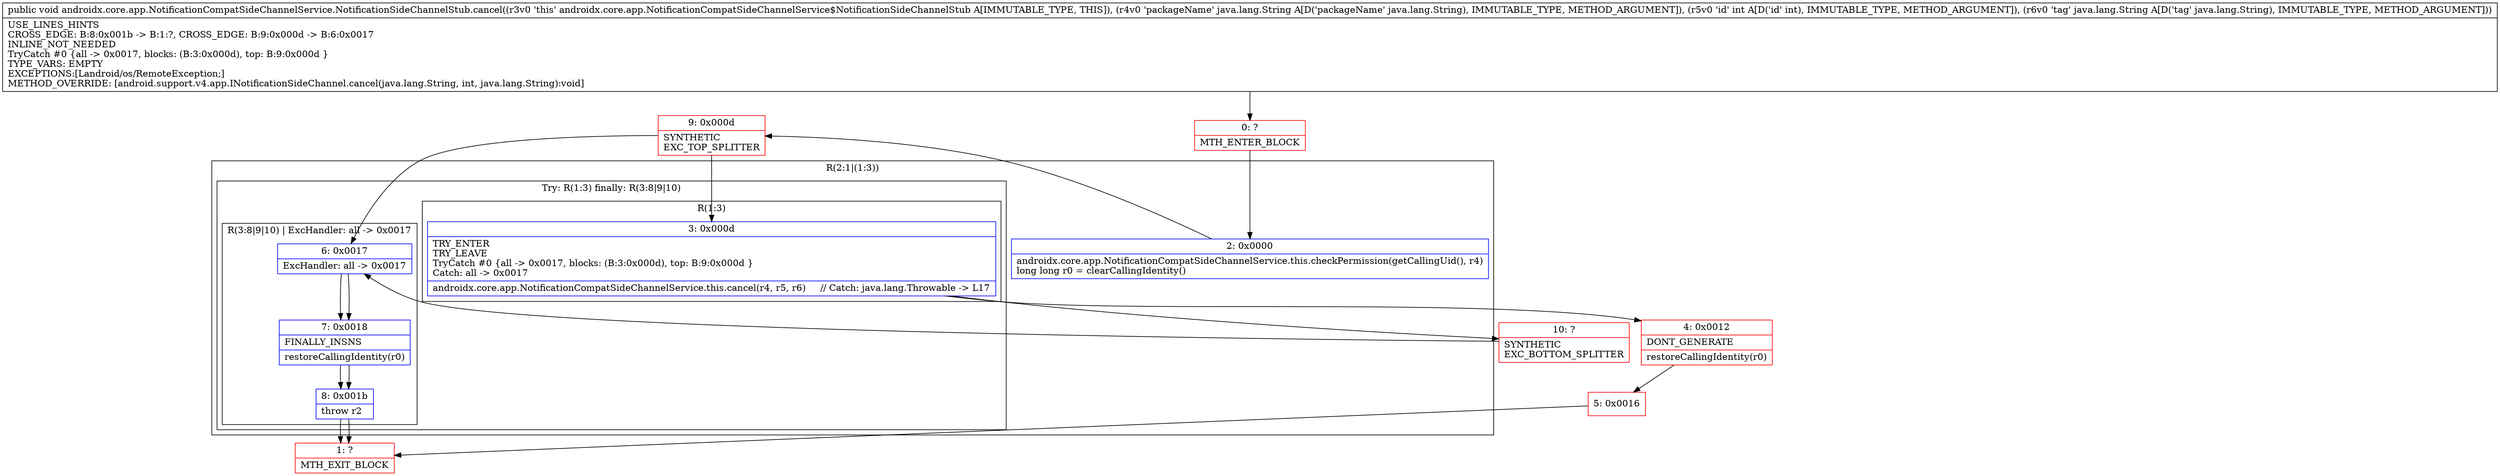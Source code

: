 digraph "CFG forandroidx.core.app.NotificationCompatSideChannelService.NotificationSideChannelStub.cancel(Ljava\/lang\/String;ILjava\/lang\/String;)V" {
subgraph cluster_Region_513333439 {
label = "R(2:1|(1:3))";
node [shape=record,color=blue];
Node_2 [shape=record,label="{2\:\ 0x0000|androidx.core.app.NotificationCompatSideChannelService.this.checkPermission(getCallingUid(), r4)\llong long r0 = clearCallingIdentity()\l}"];
subgraph cluster_TryCatchRegion_1976623584 {
label = "Try: R(1:3) finally: R(3:8|9|10)";
node [shape=record,color=blue];
subgraph cluster_Region_312744349 {
label = "R(1:3)";
node [shape=record,color=blue];
Node_3 [shape=record,label="{3\:\ 0x000d|TRY_ENTER\lTRY_LEAVE\lTryCatch #0 \{all \-\> 0x0017, blocks: (B:3:0x000d), top: B:9:0x000d \}\lCatch: all \-\> 0x0017\l|androidx.core.app.NotificationCompatSideChannelService.this.cancel(r4, r5, r6)     \/\/ Catch: java.lang.Throwable \-\> L17\l}"];
}
subgraph cluster_Region_813363652 {
label = "R(3:8|9|10) | ExcHandler: all \-\> 0x0017\l";
node [shape=record,color=blue];
Node_6 [shape=record,label="{6\:\ 0x0017|ExcHandler: all \-\> 0x0017\l}"];
Node_7 [shape=record,label="{7\:\ 0x0018|FINALLY_INSNS\l|restoreCallingIdentity(r0)\l}"];
Node_8 [shape=record,label="{8\:\ 0x001b|throw r2\l}"];
}
}
}
subgraph cluster_Region_813363652 {
label = "R(3:8|9|10) | ExcHandler: all \-\> 0x0017\l";
node [shape=record,color=blue];
Node_6 [shape=record,label="{6\:\ 0x0017|ExcHandler: all \-\> 0x0017\l}"];
Node_7 [shape=record,label="{7\:\ 0x0018|FINALLY_INSNS\l|restoreCallingIdentity(r0)\l}"];
Node_8 [shape=record,label="{8\:\ 0x001b|throw r2\l}"];
}
Node_0 [shape=record,color=red,label="{0\:\ ?|MTH_ENTER_BLOCK\l}"];
Node_9 [shape=record,color=red,label="{9\:\ 0x000d|SYNTHETIC\lEXC_TOP_SPLITTER\l}"];
Node_4 [shape=record,color=red,label="{4\:\ 0x0012|DONT_GENERATE\l|restoreCallingIdentity(r0)\l}"];
Node_5 [shape=record,color=red,label="{5\:\ 0x0016}"];
Node_1 [shape=record,color=red,label="{1\:\ ?|MTH_EXIT_BLOCK\l}"];
Node_10 [shape=record,color=red,label="{10\:\ ?|SYNTHETIC\lEXC_BOTTOM_SPLITTER\l}"];
MethodNode[shape=record,label="{public void androidx.core.app.NotificationCompatSideChannelService.NotificationSideChannelStub.cancel((r3v0 'this' androidx.core.app.NotificationCompatSideChannelService$NotificationSideChannelStub A[IMMUTABLE_TYPE, THIS]), (r4v0 'packageName' java.lang.String A[D('packageName' java.lang.String), IMMUTABLE_TYPE, METHOD_ARGUMENT]), (r5v0 'id' int A[D('id' int), IMMUTABLE_TYPE, METHOD_ARGUMENT]), (r6v0 'tag' java.lang.String A[D('tag' java.lang.String), IMMUTABLE_TYPE, METHOD_ARGUMENT]))  | USE_LINES_HINTS\lCROSS_EDGE: B:8:0x001b \-\> B:1:?, CROSS_EDGE: B:9:0x000d \-\> B:6:0x0017\lINLINE_NOT_NEEDED\lTryCatch #0 \{all \-\> 0x0017, blocks: (B:3:0x000d), top: B:9:0x000d \}\lTYPE_VARS: EMPTY\lEXCEPTIONS:[Landroid\/os\/RemoteException;]\lMETHOD_OVERRIDE: [android.support.v4.app.INotificationSideChannel.cancel(java.lang.String, int, java.lang.String):void]\l}"];
MethodNode -> Node_0;Node_2 -> Node_9;
Node_3 -> Node_4;
Node_3 -> Node_10;
Node_6 -> Node_7;
Node_7 -> Node_8;
Node_8 -> Node_1;
Node_6 -> Node_7;
Node_7 -> Node_8;
Node_8 -> Node_1;
Node_0 -> Node_2;
Node_9 -> Node_3;
Node_9 -> Node_6;
Node_4 -> Node_5;
Node_5 -> Node_1;
Node_10 -> Node_6;
}

